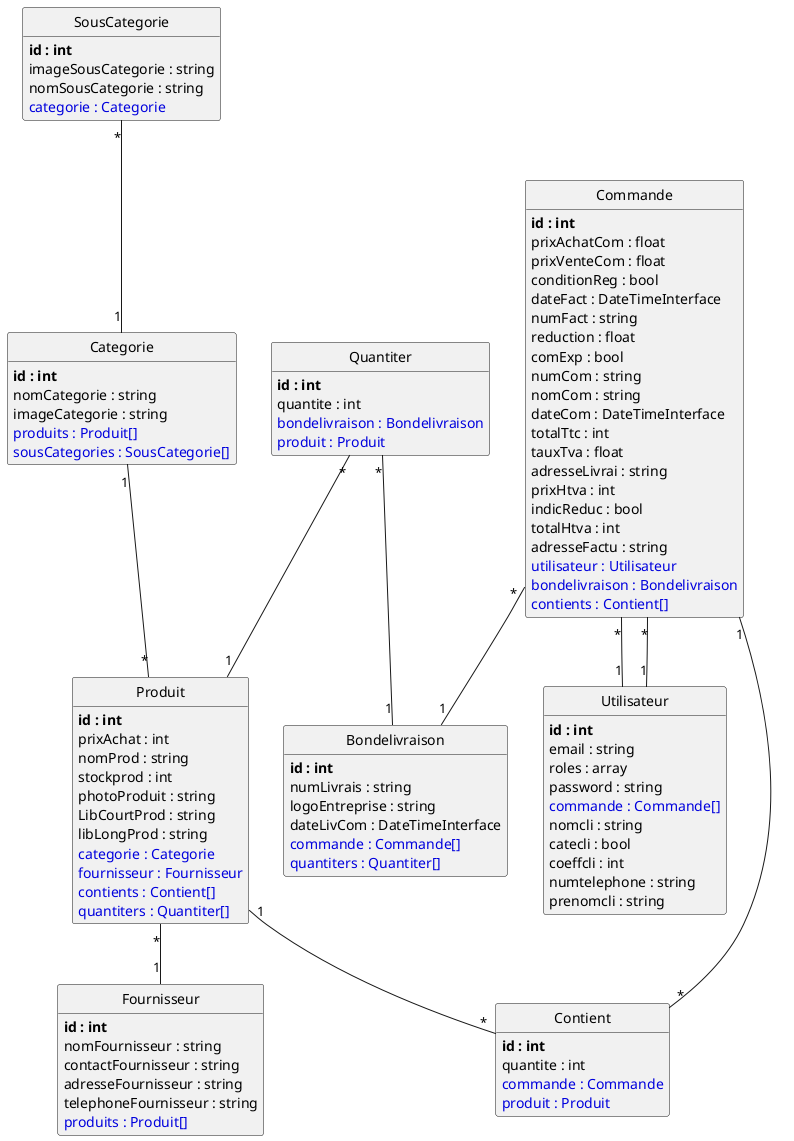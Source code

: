 @startuml
class SousCategorie {
	**id : int**
	imageSousCategorie : string
	nomSousCategorie : string
	<color:#0000dd>categorie : Categorie</color>
}

class Commande {
	**id : int**
	prixAchatCom : float
	prixVenteCom : float
	conditionReg : bool
	dateFact : DateTimeInterface
	numFact : string
	reduction : float
	comExp : bool
	numCom : string
	nomCom : string
	dateCom : DateTimeInterface
	totalTtc : int
	tauxTva : float
	adresseLivrai : string
	prixHtva : int
	indicReduc : bool
	totalHtva : int
	adresseFactu : string
	<color:#0000dd>utilisateur : Utilisateur</color>
	<color:#0000dd>bondelivraison : Bondelivraison</color>
	<color:#0000dd>contients : Contient[]</color>
}

class Quantiter {
	**id : int**
	quantite : int
	<color:#0000dd>bondelivraison : Bondelivraison</color>
	<color:#0000dd>produit : Produit</color>
}

class Categorie {
	**id : int**
	nomCategorie : string
	imageCategorie : string
	<color:#0000dd>produits : Produit[]</color>
	<color:#0000dd>sousCategories : SousCategorie[]</color>
}

class Utilisateur {
	**id : int**
	email : string
	roles : array
	password : string
	<color:#0000dd>commande : Commande[]</color>
	nomcli : string
	catecli : bool
	coeffcli : int
	numtelephone : string
	prenomcli : string
}

class Produit {
	**id : int**
	prixAchat : int
	nomProd : string
	stockprod : int
	photoProduit : string
	LibCourtProd : string
	libLongProd : string
	<color:#0000dd>categorie : Categorie</color>
	<color:#0000dd>fournisseur : Fournisseur</color>
	<color:#0000dd>contients : Contient[]</color>
	<color:#0000dd>quantiters : Quantiter[]</color>
}

class Bondelivraison {
	**id : int**
	numLivrais : string
	logoEntreprise : string
	dateLivCom : DateTimeInterface
	<color:#0000dd>commande : Commande[]</color>
	<color:#0000dd>quantiters : Quantiter[]</color>
}

class Fournisseur {
	**id : int**
	nomFournisseur : string
	contactFournisseur : string
	adresseFournisseur : string
	telephoneFournisseur : string
	<color:#0000dd>produits : Produit[]</color>
}

class Contient {
	**id : int**
	quantite : int
	<color:#0000dd>commande : Commande</color>
	<color:#0000dd>produit : Produit</color>
}

SousCategorie "*"--"1" Categorie
Commande "*"--"1" Utilisateur
Commande "*"--"1" Bondelivraison
Commande "1"--"*" Contient
Quantiter "*"--"1" Bondelivraison
Quantiter "*"--"1" Produit
Categorie "1"--"*" Produit
Utilisateur "1"--"*" Commande
Produit "*"--"1" Fournisseur
Produit "1"--"*" Contient


hide methods

hide circle

@enduml
